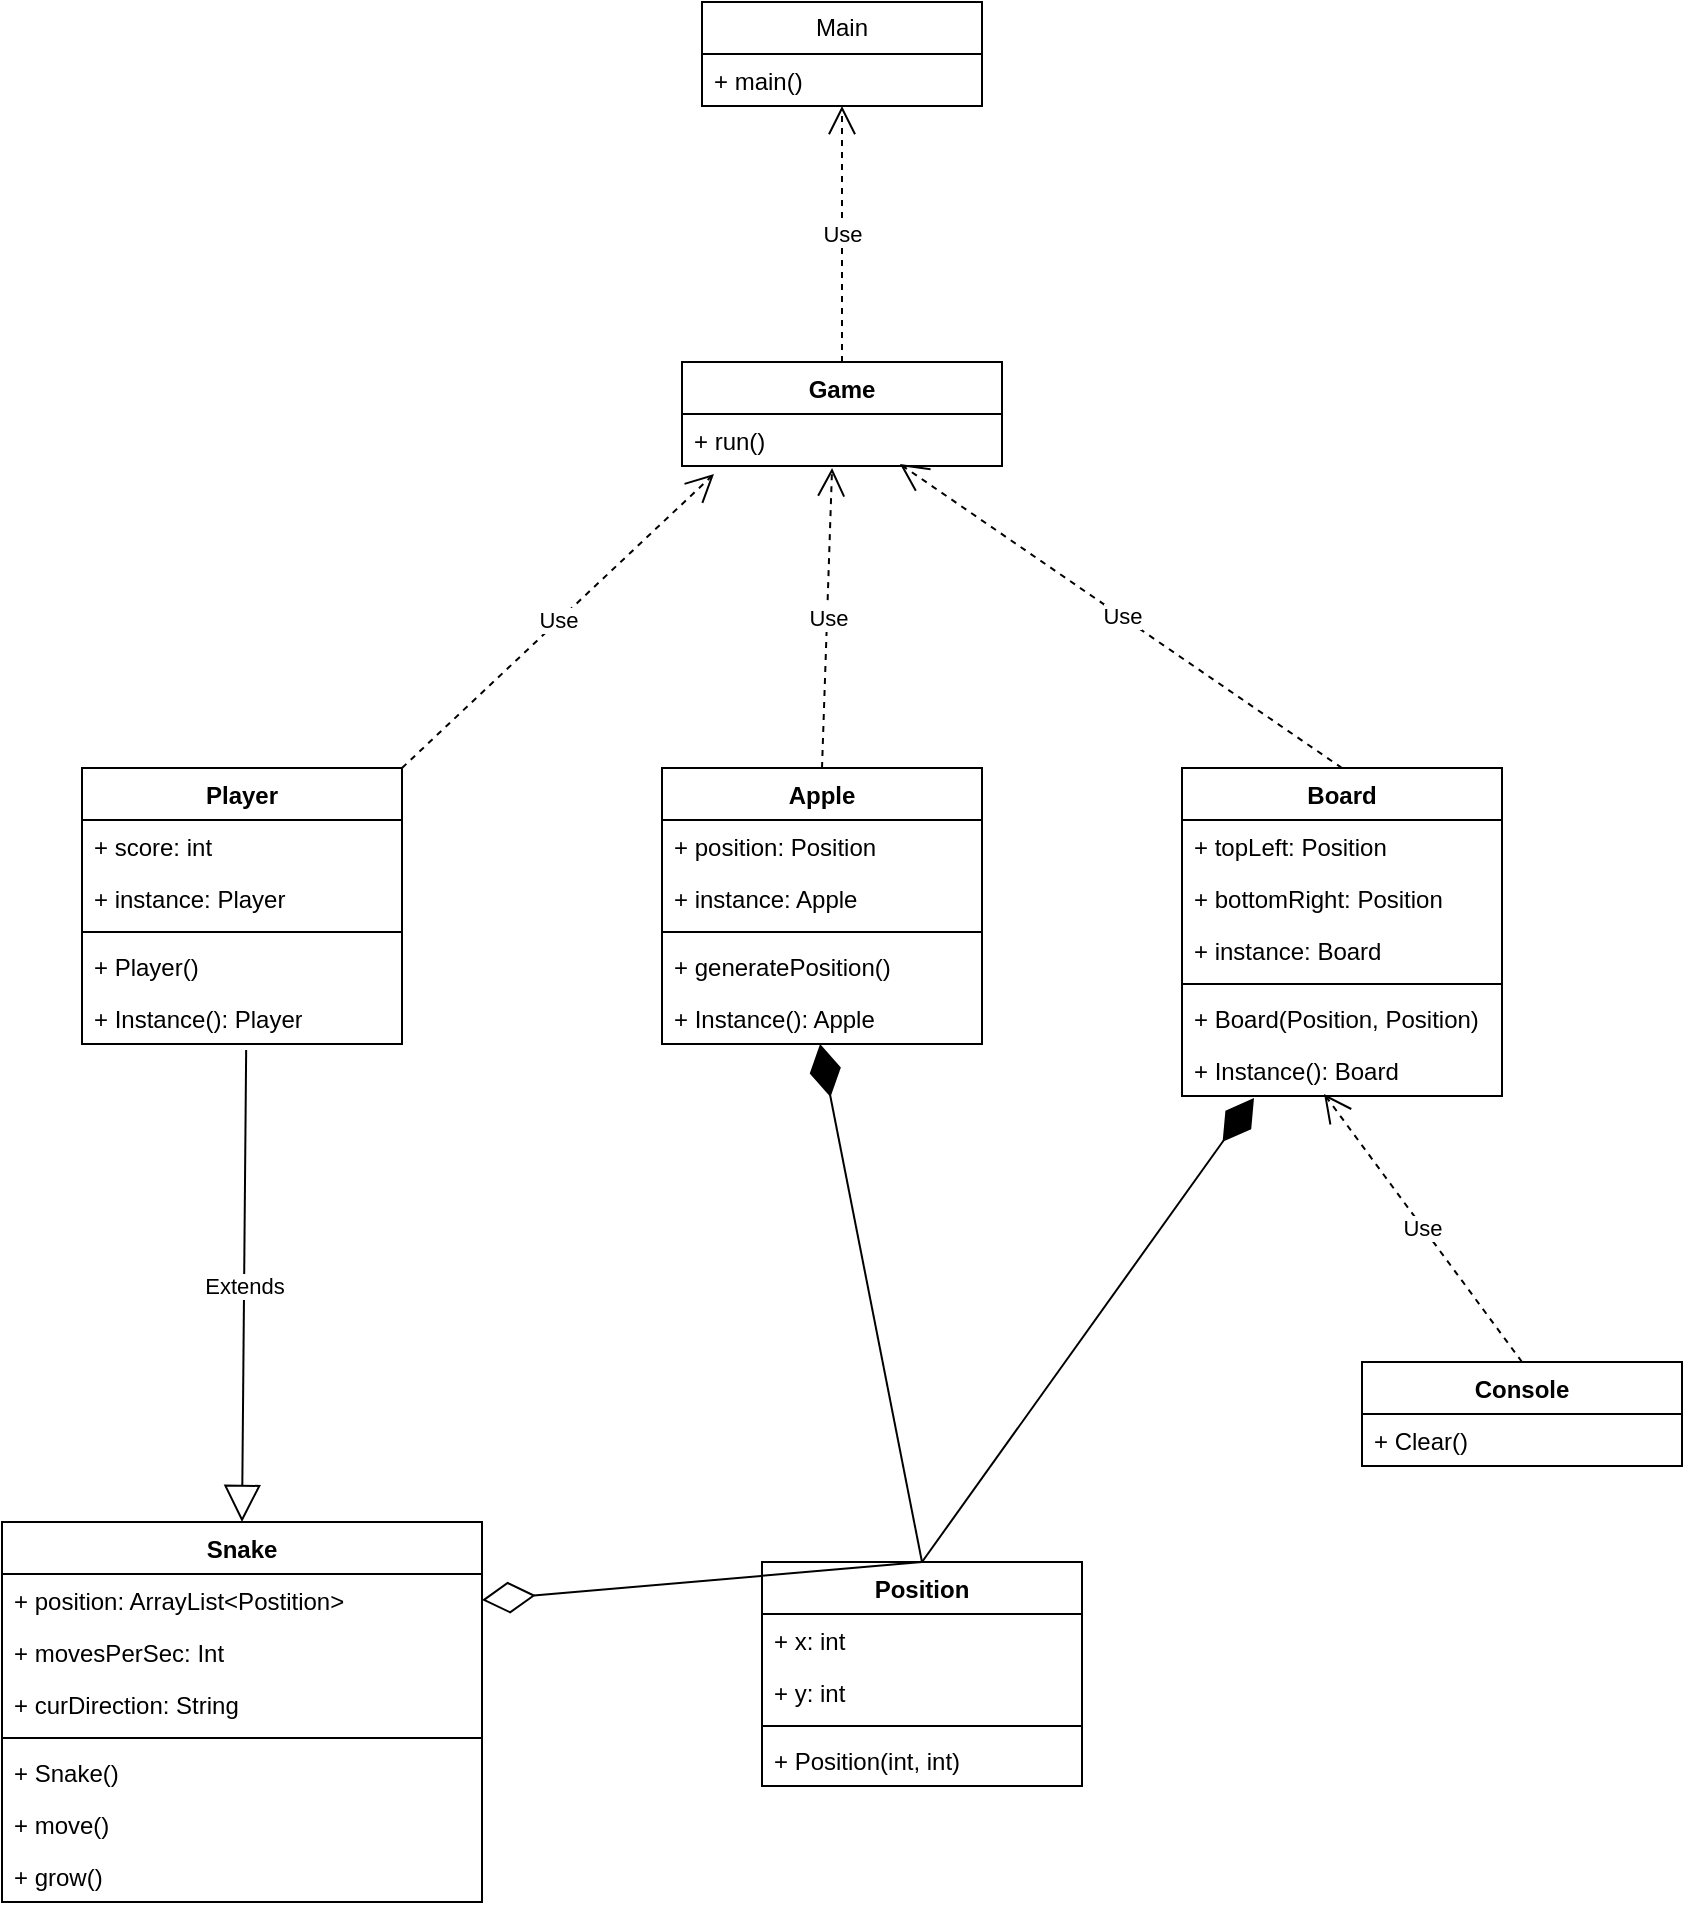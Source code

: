 <mxfile version="22.0.3" type="device">
  <diagram name="Page-1" id="xZm5ksWo7evVlGporeuc">
    <mxGraphModel dx="1256" dy="1187" grid="1" gridSize="10" guides="1" tooltips="1" connect="1" arrows="1" fold="1" page="1" pageScale="1" pageWidth="6000" pageHeight="6000" math="0" shadow="0">
      <root>
        <mxCell id="0" />
        <mxCell id="1" parent="0" />
        <mxCell id="t_h7PC8U5E-JY6uui9RC-5" value="Snake" style="swimlane;fontStyle=1;align=center;verticalAlign=top;childLayout=stackLayout;horizontal=1;startSize=26;horizontalStack=0;resizeParent=1;resizeParentMax=0;resizeLast=0;collapsible=1;marginBottom=0;whiteSpace=wrap;html=1;" parent="1" vertex="1">
          <mxGeometry x="3540" y="2900" width="240" height="190" as="geometry" />
        </mxCell>
        <mxCell id="t_h7PC8U5E-JY6uui9RC-18" value="+ position: ArrayList&amp;lt;Postition&amp;gt;" style="text;strokeColor=none;fillColor=none;align=left;verticalAlign=top;spacingLeft=4;spacingRight=4;overflow=hidden;rotatable=0;points=[[0,0.5],[1,0.5]];portConstraint=eastwest;whiteSpace=wrap;html=1;" parent="t_h7PC8U5E-JY6uui9RC-5" vertex="1">
          <mxGeometry y="26" width="240" height="26" as="geometry" />
        </mxCell>
        <mxCell id="t_h7PC8U5E-JY6uui9RC-19" value="+ movesPerSec: Int" style="text;strokeColor=none;fillColor=none;align=left;verticalAlign=top;spacingLeft=4;spacingRight=4;overflow=hidden;rotatable=0;points=[[0,0.5],[1,0.5]];portConstraint=eastwest;whiteSpace=wrap;html=1;" parent="t_h7PC8U5E-JY6uui9RC-5" vertex="1">
          <mxGeometry y="52" width="240" height="26" as="geometry" />
        </mxCell>
        <mxCell id="t_h7PC8U5E-JY6uui9RC-6" value="+ curDirection: String" style="text;strokeColor=none;fillColor=none;align=left;verticalAlign=top;spacingLeft=4;spacingRight=4;overflow=hidden;rotatable=0;points=[[0,0.5],[1,0.5]];portConstraint=eastwest;whiteSpace=wrap;html=1;" parent="t_h7PC8U5E-JY6uui9RC-5" vertex="1">
          <mxGeometry y="78" width="240" height="26" as="geometry" />
        </mxCell>
        <mxCell id="t_h7PC8U5E-JY6uui9RC-7" value="" style="line;strokeWidth=1;fillColor=none;align=left;verticalAlign=middle;spacingTop=-1;spacingLeft=3;spacingRight=3;rotatable=0;labelPosition=right;points=[];portConstraint=eastwest;strokeColor=inherit;" parent="t_h7PC8U5E-JY6uui9RC-5" vertex="1">
          <mxGeometry y="104" width="240" height="8" as="geometry" />
        </mxCell>
        <mxCell id="t_h7PC8U5E-JY6uui9RC-8" value="+ Snake()" style="text;strokeColor=none;fillColor=none;align=left;verticalAlign=top;spacingLeft=4;spacingRight=4;overflow=hidden;rotatable=0;points=[[0,0.5],[1,0.5]];portConstraint=eastwest;whiteSpace=wrap;html=1;" parent="t_h7PC8U5E-JY6uui9RC-5" vertex="1">
          <mxGeometry y="112" width="240" height="26" as="geometry" />
        </mxCell>
        <mxCell id="OusBoqiJpsUOBPcfSJoH-21" value="+ move()" style="text;strokeColor=none;fillColor=none;align=left;verticalAlign=top;spacingLeft=4;spacingRight=4;overflow=hidden;rotatable=0;points=[[0,0.5],[1,0.5]];portConstraint=eastwest;whiteSpace=wrap;html=1;" vertex="1" parent="t_h7PC8U5E-JY6uui9RC-5">
          <mxGeometry y="138" width="240" height="26" as="geometry" />
        </mxCell>
        <mxCell id="OusBoqiJpsUOBPcfSJoH-22" value="+ grow()" style="text;strokeColor=none;fillColor=none;align=left;verticalAlign=top;spacingLeft=4;spacingRight=4;overflow=hidden;rotatable=0;points=[[0,0.5],[1,0.5]];portConstraint=eastwest;whiteSpace=wrap;html=1;" vertex="1" parent="t_h7PC8U5E-JY6uui9RC-5">
          <mxGeometry y="164" width="240" height="26" as="geometry" />
        </mxCell>
        <mxCell id="t_h7PC8U5E-JY6uui9RC-9" value="Apple" style="swimlane;fontStyle=1;align=center;verticalAlign=top;childLayout=stackLayout;horizontal=1;startSize=26;horizontalStack=0;resizeParent=1;resizeParentMax=0;resizeLast=0;collapsible=1;marginBottom=0;whiteSpace=wrap;html=1;" parent="1" vertex="1">
          <mxGeometry x="3870" y="2523" width="160" height="138" as="geometry" />
        </mxCell>
        <mxCell id="t_h7PC8U5E-JY6uui9RC-41" value="+ position: Position" style="text;strokeColor=none;fillColor=none;align=left;verticalAlign=top;spacingLeft=4;spacingRight=4;overflow=hidden;rotatable=0;points=[[0,0.5],[1,0.5]];portConstraint=eastwest;whiteSpace=wrap;html=1;" parent="t_h7PC8U5E-JY6uui9RC-9" vertex="1">
          <mxGeometry y="26" width="160" height="26" as="geometry" />
        </mxCell>
        <mxCell id="t_h7PC8U5E-JY6uui9RC-10" value="+ instance: Apple" style="text;strokeColor=none;fillColor=none;align=left;verticalAlign=top;spacingLeft=4;spacingRight=4;overflow=hidden;rotatable=0;points=[[0,0.5],[1,0.5]];portConstraint=eastwest;whiteSpace=wrap;html=1;" parent="t_h7PC8U5E-JY6uui9RC-9" vertex="1">
          <mxGeometry y="52" width="160" height="26" as="geometry" />
        </mxCell>
        <mxCell id="t_h7PC8U5E-JY6uui9RC-11" value="" style="line;strokeWidth=1;fillColor=none;align=left;verticalAlign=middle;spacingTop=-1;spacingLeft=3;spacingRight=3;rotatable=0;labelPosition=right;points=[];portConstraint=eastwest;strokeColor=inherit;" parent="t_h7PC8U5E-JY6uui9RC-9" vertex="1">
          <mxGeometry y="78" width="160" height="8" as="geometry" />
        </mxCell>
        <mxCell id="t_h7PC8U5E-JY6uui9RC-12" value="+ generatePosition()" style="text;strokeColor=none;fillColor=none;align=left;verticalAlign=top;spacingLeft=4;spacingRight=4;overflow=hidden;rotatable=0;points=[[0,0.5],[1,0.5]];portConstraint=eastwest;whiteSpace=wrap;html=1;" parent="t_h7PC8U5E-JY6uui9RC-9" vertex="1">
          <mxGeometry y="86" width="160" height="26" as="geometry" />
        </mxCell>
        <mxCell id="t_h7PC8U5E-JY6uui9RC-42" value="+ Instance(): Apple" style="text;strokeColor=none;fillColor=none;align=left;verticalAlign=top;spacingLeft=4;spacingRight=4;overflow=hidden;rotatable=0;points=[[0,0.5],[1,0.5]];portConstraint=eastwest;whiteSpace=wrap;html=1;" parent="t_h7PC8U5E-JY6uui9RC-9" vertex="1">
          <mxGeometry y="112" width="160" height="26" as="geometry" />
        </mxCell>
        <mxCell id="t_h7PC8U5E-JY6uui9RC-13" value="Position" style="swimlane;fontStyle=1;align=center;verticalAlign=top;childLayout=stackLayout;horizontal=1;startSize=26;horizontalStack=0;resizeParent=1;resizeParentMax=0;resizeLast=0;collapsible=1;marginBottom=0;whiteSpace=wrap;html=1;" parent="1" vertex="1">
          <mxGeometry x="3920" y="2920" width="160" height="112" as="geometry" />
        </mxCell>
        <mxCell id="t_h7PC8U5E-JY6uui9RC-17" value="+ x: int" style="text;strokeColor=none;fillColor=none;align=left;verticalAlign=top;spacingLeft=4;spacingRight=4;overflow=hidden;rotatable=0;points=[[0,0.5],[1,0.5]];portConstraint=eastwest;whiteSpace=wrap;html=1;" parent="t_h7PC8U5E-JY6uui9RC-13" vertex="1">
          <mxGeometry y="26" width="160" height="26" as="geometry" />
        </mxCell>
        <mxCell id="t_h7PC8U5E-JY6uui9RC-14" value="+ y: int" style="text;strokeColor=none;fillColor=none;align=left;verticalAlign=top;spacingLeft=4;spacingRight=4;overflow=hidden;rotatable=0;points=[[0,0.5],[1,0.5]];portConstraint=eastwest;whiteSpace=wrap;html=1;" parent="t_h7PC8U5E-JY6uui9RC-13" vertex="1">
          <mxGeometry y="52" width="160" height="26" as="geometry" />
        </mxCell>
        <mxCell id="t_h7PC8U5E-JY6uui9RC-15" value="" style="line;strokeWidth=1;fillColor=none;align=left;verticalAlign=middle;spacingTop=-1;spacingLeft=3;spacingRight=3;rotatable=0;labelPosition=right;points=[];portConstraint=eastwest;strokeColor=inherit;" parent="t_h7PC8U5E-JY6uui9RC-13" vertex="1">
          <mxGeometry y="78" width="160" height="8" as="geometry" />
        </mxCell>
        <mxCell id="t_h7PC8U5E-JY6uui9RC-16" value="+ Position(int, int)" style="text;strokeColor=none;fillColor=none;align=left;verticalAlign=top;spacingLeft=4;spacingRight=4;overflow=hidden;rotatable=0;points=[[0,0.5],[1,0.5]];portConstraint=eastwest;whiteSpace=wrap;html=1;" parent="t_h7PC8U5E-JY6uui9RC-13" vertex="1">
          <mxGeometry y="86" width="160" height="26" as="geometry" />
        </mxCell>
        <mxCell id="t_h7PC8U5E-JY6uui9RC-20" value="Console" style="swimlane;fontStyle=1;align=center;verticalAlign=top;childLayout=stackLayout;horizontal=1;startSize=26;horizontalStack=0;resizeParent=1;resizeParentMax=0;resizeLast=0;collapsible=1;marginBottom=0;whiteSpace=wrap;html=1;" parent="1" vertex="1">
          <mxGeometry x="4220" y="2820" width="160" height="52" as="geometry" />
        </mxCell>
        <mxCell id="t_h7PC8U5E-JY6uui9RC-23" value="+ Clear()" style="text;strokeColor=none;fillColor=none;align=left;verticalAlign=top;spacingLeft=4;spacingRight=4;overflow=hidden;rotatable=0;points=[[0,0.5],[1,0.5]];portConstraint=eastwest;whiteSpace=wrap;html=1;" parent="t_h7PC8U5E-JY6uui9RC-20" vertex="1">
          <mxGeometry y="26" width="160" height="26" as="geometry" />
        </mxCell>
        <mxCell id="t_h7PC8U5E-JY6uui9RC-25" value="Game" style="swimlane;fontStyle=1;align=center;verticalAlign=top;childLayout=stackLayout;horizontal=1;startSize=26;horizontalStack=0;resizeParent=1;resizeParentMax=0;resizeLast=0;collapsible=1;marginBottom=0;whiteSpace=wrap;html=1;" parent="1" vertex="1">
          <mxGeometry x="3880" y="2320" width="160" height="52" as="geometry" />
        </mxCell>
        <mxCell id="t_h7PC8U5E-JY6uui9RC-28" value="+ run()" style="text;strokeColor=none;fillColor=none;align=left;verticalAlign=top;spacingLeft=4;spacingRight=4;overflow=hidden;rotatable=0;points=[[0,0.5],[1,0.5]];portConstraint=eastwest;whiteSpace=wrap;html=1;" parent="t_h7PC8U5E-JY6uui9RC-25" vertex="1">
          <mxGeometry y="26" width="160" height="26" as="geometry" />
        </mxCell>
        <mxCell id="t_h7PC8U5E-JY6uui9RC-30" value="Player" style="swimlane;fontStyle=1;align=center;verticalAlign=top;childLayout=stackLayout;horizontal=1;startSize=26;horizontalStack=0;resizeParent=1;resizeParentMax=0;resizeLast=0;collapsible=1;marginBottom=0;whiteSpace=wrap;html=1;" parent="1" vertex="1">
          <mxGeometry x="3580" y="2523" width="160" height="138" as="geometry" />
        </mxCell>
        <mxCell id="t_h7PC8U5E-JY6uui9RC-38" value="+ score: int" style="text;strokeColor=none;fillColor=none;align=left;verticalAlign=top;spacingLeft=4;spacingRight=4;overflow=hidden;rotatable=0;points=[[0,0.5],[1,0.5]];portConstraint=eastwest;whiteSpace=wrap;html=1;" parent="t_h7PC8U5E-JY6uui9RC-30" vertex="1">
          <mxGeometry y="26" width="160" height="26" as="geometry" />
        </mxCell>
        <mxCell id="t_h7PC8U5E-JY6uui9RC-31" value="+ instance: Player" style="text;strokeColor=none;fillColor=none;align=left;verticalAlign=top;spacingLeft=4;spacingRight=4;overflow=hidden;rotatable=0;points=[[0,0.5],[1,0.5]];portConstraint=eastwest;whiteSpace=wrap;html=1;" parent="t_h7PC8U5E-JY6uui9RC-30" vertex="1">
          <mxGeometry y="52" width="160" height="26" as="geometry" />
        </mxCell>
        <mxCell id="t_h7PC8U5E-JY6uui9RC-32" value="" style="line;strokeWidth=1;fillColor=none;align=left;verticalAlign=middle;spacingTop=-1;spacingLeft=3;spacingRight=3;rotatable=0;labelPosition=right;points=[];portConstraint=eastwest;strokeColor=inherit;" parent="t_h7PC8U5E-JY6uui9RC-30" vertex="1">
          <mxGeometry y="78" width="160" height="8" as="geometry" />
        </mxCell>
        <mxCell id="t_h7PC8U5E-JY6uui9RC-33" value="+ Player()" style="text;strokeColor=none;fillColor=none;align=left;verticalAlign=top;spacingLeft=4;spacingRight=4;overflow=hidden;rotatable=0;points=[[0,0.5],[1,0.5]];portConstraint=eastwest;whiteSpace=wrap;html=1;" parent="t_h7PC8U5E-JY6uui9RC-30" vertex="1">
          <mxGeometry y="86" width="160" height="26" as="geometry" />
        </mxCell>
        <mxCell id="t_h7PC8U5E-JY6uui9RC-39" value="+ Instance(): Player" style="text;strokeColor=none;fillColor=none;align=left;verticalAlign=top;spacingLeft=4;spacingRight=4;overflow=hidden;rotatable=0;points=[[0,0.5],[1,0.5]];portConstraint=eastwest;whiteSpace=wrap;html=1;" parent="t_h7PC8U5E-JY6uui9RC-30" vertex="1">
          <mxGeometry y="112" width="160" height="26" as="geometry" />
        </mxCell>
        <mxCell id="gsPtNWC2rEJa7Tm3fhpT-1" value="Board" style="swimlane;fontStyle=1;align=center;verticalAlign=top;childLayout=stackLayout;horizontal=1;startSize=26;horizontalStack=0;resizeParent=1;resizeParentMax=0;resizeLast=0;collapsible=1;marginBottom=0;whiteSpace=wrap;html=1;" parent="1" vertex="1">
          <mxGeometry x="4130" y="2523" width="160" height="164" as="geometry" />
        </mxCell>
        <mxCell id="gsPtNWC2rEJa7Tm3fhpT-5" value="+ topLeft: Position" style="text;strokeColor=none;fillColor=none;align=left;verticalAlign=top;spacingLeft=4;spacingRight=4;overflow=hidden;rotatable=0;points=[[0,0.5],[1,0.5]];portConstraint=eastwest;whiteSpace=wrap;html=1;" parent="gsPtNWC2rEJa7Tm3fhpT-1" vertex="1">
          <mxGeometry y="26" width="160" height="26" as="geometry" />
        </mxCell>
        <mxCell id="gsPtNWC2rEJa7Tm3fhpT-6" value="+ bottomRight: Position" style="text;strokeColor=none;fillColor=none;align=left;verticalAlign=top;spacingLeft=4;spacingRight=4;overflow=hidden;rotatable=0;points=[[0,0.5],[1,0.5]];portConstraint=eastwest;whiteSpace=wrap;html=1;" parent="gsPtNWC2rEJa7Tm3fhpT-1" vertex="1">
          <mxGeometry y="52" width="160" height="26" as="geometry" />
        </mxCell>
        <mxCell id="gsPtNWC2rEJa7Tm3fhpT-2" value="+ instance: Board" style="text;strokeColor=none;fillColor=none;align=left;verticalAlign=top;spacingLeft=4;spacingRight=4;overflow=hidden;rotatable=0;points=[[0,0.5],[1,0.5]];portConstraint=eastwest;whiteSpace=wrap;html=1;" parent="gsPtNWC2rEJa7Tm3fhpT-1" vertex="1">
          <mxGeometry y="78" width="160" height="26" as="geometry" />
        </mxCell>
        <mxCell id="gsPtNWC2rEJa7Tm3fhpT-3" value="" style="line;strokeWidth=1;fillColor=none;align=left;verticalAlign=middle;spacingTop=-1;spacingLeft=3;spacingRight=3;rotatable=0;labelPosition=right;points=[];portConstraint=eastwest;strokeColor=inherit;" parent="gsPtNWC2rEJa7Tm3fhpT-1" vertex="1">
          <mxGeometry y="104" width="160" height="8" as="geometry" />
        </mxCell>
        <mxCell id="gsPtNWC2rEJa7Tm3fhpT-4" value="+ Board(Position, Position)" style="text;strokeColor=none;fillColor=none;align=left;verticalAlign=top;spacingLeft=4;spacingRight=4;overflow=hidden;rotatable=0;points=[[0,0.5],[1,0.5]];portConstraint=eastwest;whiteSpace=wrap;html=1;" parent="gsPtNWC2rEJa7Tm3fhpT-1" vertex="1">
          <mxGeometry y="112" width="160" height="26" as="geometry" />
        </mxCell>
        <mxCell id="gsPtNWC2rEJa7Tm3fhpT-7" value="+ Instance(): Board" style="text;strokeColor=none;fillColor=none;align=left;verticalAlign=top;spacingLeft=4;spacingRight=4;overflow=hidden;rotatable=0;points=[[0,0.5],[1,0.5]];portConstraint=eastwest;whiteSpace=wrap;html=1;" parent="gsPtNWC2rEJa7Tm3fhpT-1" vertex="1">
          <mxGeometry y="138" width="160" height="26" as="geometry" />
        </mxCell>
        <mxCell id="OusBoqiJpsUOBPcfSJoH-5" value="Extends" style="endArrow=block;endSize=16;endFill=0;html=1;rounded=0;exitX=0.513;exitY=1.115;exitDx=0;exitDy=0;exitPerimeter=0;entryX=0.5;entryY=0;entryDx=0;entryDy=0;" edge="1" parent="1" source="t_h7PC8U5E-JY6uui9RC-39" target="t_h7PC8U5E-JY6uui9RC-5">
          <mxGeometry width="160" relative="1" as="geometry">
            <mxPoint x="3920" y="2900" as="sourcePoint" />
            <mxPoint x="3620" y="2980" as="targetPoint" />
          </mxGeometry>
        </mxCell>
        <mxCell id="OusBoqiJpsUOBPcfSJoH-6" value="Use" style="endArrow=open;endSize=12;dashed=1;html=1;rounded=0;entryX=0.444;entryY=0.962;entryDx=0;entryDy=0;entryPerimeter=0;exitX=0.5;exitY=0;exitDx=0;exitDy=0;" edge="1" parent="1" source="t_h7PC8U5E-JY6uui9RC-20" target="gsPtNWC2rEJa7Tm3fhpT-7">
          <mxGeometry width="160" relative="1" as="geometry">
            <mxPoint x="3920" y="2900" as="sourcePoint" />
            <mxPoint x="4080" y="2900" as="targetPoint" />
          </mxGeometry>
        </mxCell>
        <mxCell id="OusBoqiJpsUOBPcfSJoH-7" value="Main" style="swimlane;fontStyle=0;childLayout=stackLayout;horizontal=1;startSize=26;fillColor=none;horizontalStack=0;resizeParent=1;resizeParentMax=0;resizeLast=0;collapsible=1;marginBottom=0;whiteSpace=wrap;html=1;" vertex="1" parent="1">
          <mxGeometry x="3890" y="2140" width="140" height="52" as="geometry" />
        </mxCell>
        <mxCell id="OusBoqiJpsUOBPcfSJoH-10" value="+ main()" style="text;strokeColor=none;fillColor=none;align=left;verticalAlign=top;spacingLeft=4;spacingRight=4;overflow=hidden;rotatable=0;points=[[0,0.5],[1,0.5]];portConstraint=eastwest;whiteSpace=wrap;html=1;" vertex="1" parent="OusBoqiJpsUOBPcfSJoH-7">
          <mxGeometry y="26" width="140" height="26" as="geometry" />
        </mxCell>
        <mxCell id="OusBoqiJpsUOBPcfSJoH-11" value="Use" style="endArrow=open;endSize=12;dashed=1;html=1;rounded=0;exitX=0.5;exitY=0;exitDx=0;exitDy=0;" edge="1" parent="1" source="t_h7PC8U5E-JY6uui9RC-25" target="OusBoqiJpsUOBPcfSJoH-10">
          <mxGeometry width="160" relative="1" as="geometry">
            <mxPoint x="3940" y="2317" as="sourcePoint" />
            <mxPoint x="3941" y="2230" as="targetPoint" />
          </mxGeometry>
        </mxCell>
        <mxCell id="OusBoqiJpsUOBPcfSJoH-14" value="" style="endArrow=diamondThin;endFill=0;endSize=24;html=1;rounded=0;exitX=0.5;exitY=0;exitDx=0;exitDy=0;entryX=1;entryY=0.5;entryDx=0;entryDy=0;" edge="1" parent="1" source="t_h7PC8U5E-JY6uui9RC-13" target="t_h7PC8U5E-JY6uui9RC-18">
          <mxGeometry width="160" relative="1" as="geometry">
            <mxPoint x="3920" y="2600" as="sourcePoint" />
            <mxPoint x="4080" y="2600" as="targetPoint" />
          </mxGeometry>
        </mxCell>
        <mxCell id="OusBoqiJpsUOBPcfSJoH-16" value="" style="endArrow=diamondThin;endFill=1;endSize=24;html=1;rounded=0;entryX=0.494;entryY=1;entryDx=0;entryDy=0;exitX=0.5;exitY=0;exitDx=0;exitDy=0;entryPerimeter=0;" edge="1" parent="1" source="t_h7PC8U5E-JY6uui9RC-13" target="t_h7PC8U5E-JY6uui9RC-42">
          <mxGeometry width="160" relative="1" as="geometry">
            <mxPoint x="3920" y="2950" as="sourcePoint" />
            <mxPoint x="3770" y="2875" as="targetPoint" />
          </mxGeometry>
        </mxCell>
        <mxCell id="OusBoqiJpsUOBPcfSJoH-17" value="" style="endArrow=diamondThin;endFill=1;endSize=24;html=1;rounded=0;entryX=0.225;entryY=1.038;entryDx=0;entryDy=0;exitX=0.5;exitY=0;exitDx=0;exitDy=0;entryPerimeter=0;" edge="1" parent="1" source="t_h7PC8U5E-JY6uui9RC-13" target="gsPtNWC2rEJa7Tm3fhpT-7">
          <mxGeometry width="160" relative="1" as="geometry">
            <mxPoint x="3920" y="2950" as="sourcePoint" />
            <mxPoint x="3959" y="2658" as="targetPoint" />
          </mxGeometry>
        </mxCell>
        <mxCell id="OusBoqiJpsUOBPcfSJoH-18" value="Use" style="endArrow=open;endSize=12;dashed=1;html=1;rounded=0;entryX=0.681;entryY=0.962;entryDx=0;entryDy=0;entryPerimeter=0;exitX=0.5;exitY=0;exitDx=0;exitDy=0;" edge="1" parent="1" source="gsPtNWC2rEJa7Tm3fhpT-1" target="t_h7PC8U5E-JY6uui9RC-28">
          <mxGeometry width="160" relative="1" as="geometry">
            <mxPoint x="4270" y="2830" as="sourcePoint" />
            <mxPoint x="4171" y="2683" as="targetPoint" />
          </mxGeometry>
        </mxCell>
        <mxCell id="OusBoqiJpsUOBPcfSJoH-19" value="Use" style="endArrow=open;endSize=12;dashed=1;html=1;rounded=0;entryX=0.469;entryY=1.038;entryDx=0;entryDy=0;entryPerimeter=0;exitX=0.5;exitY=0;exitDx=0;exitDy=0;" edge="1" parent="1" source="t_h7PC8U5E-JY6uui9RC-9" target="t_h7PC8U5E-JY6uui9RC-28">
          <mxGeometry width="160" relative="1" as="geometry">
            <mxPoint x="4280" y="2840" as="sourcePoint" />
            <mxPoint x="4181" y="2693" as="targetPoint" />
          </mxGeometry>
        </mxCell>
        <mxCell id="OusBoqiJpsUOBPcfSJoH-20" value="Use" style="endArrow=open;endSize=12;dashed=1;html=1;rounded=0;entryX=0.1;entryY=1.154;entryDx=0;entryDy=0;entryPerimeter=0;exitX=1;exitY=0;exitDx=0;exitDy=0;" edge="1" parent="1" source="t_h7PC8U5E-JY6uui9RC-30" target="t_h7PC8U5E-JY6uui9RC-28">
          <mxGeometry x="0.003" width="160" relative="1" as="geometry">
            <mxPoint x="4290" y="2850" as="sourcePoint" />
            <mxPoint x="4191" y="2703" as="targetPoint" />
            <mxPoint as="offset" />
          </mxGeometry>
        </mxCell>
      </root>
    </mxGraphModel>
  </diagram>
</mxfile>
